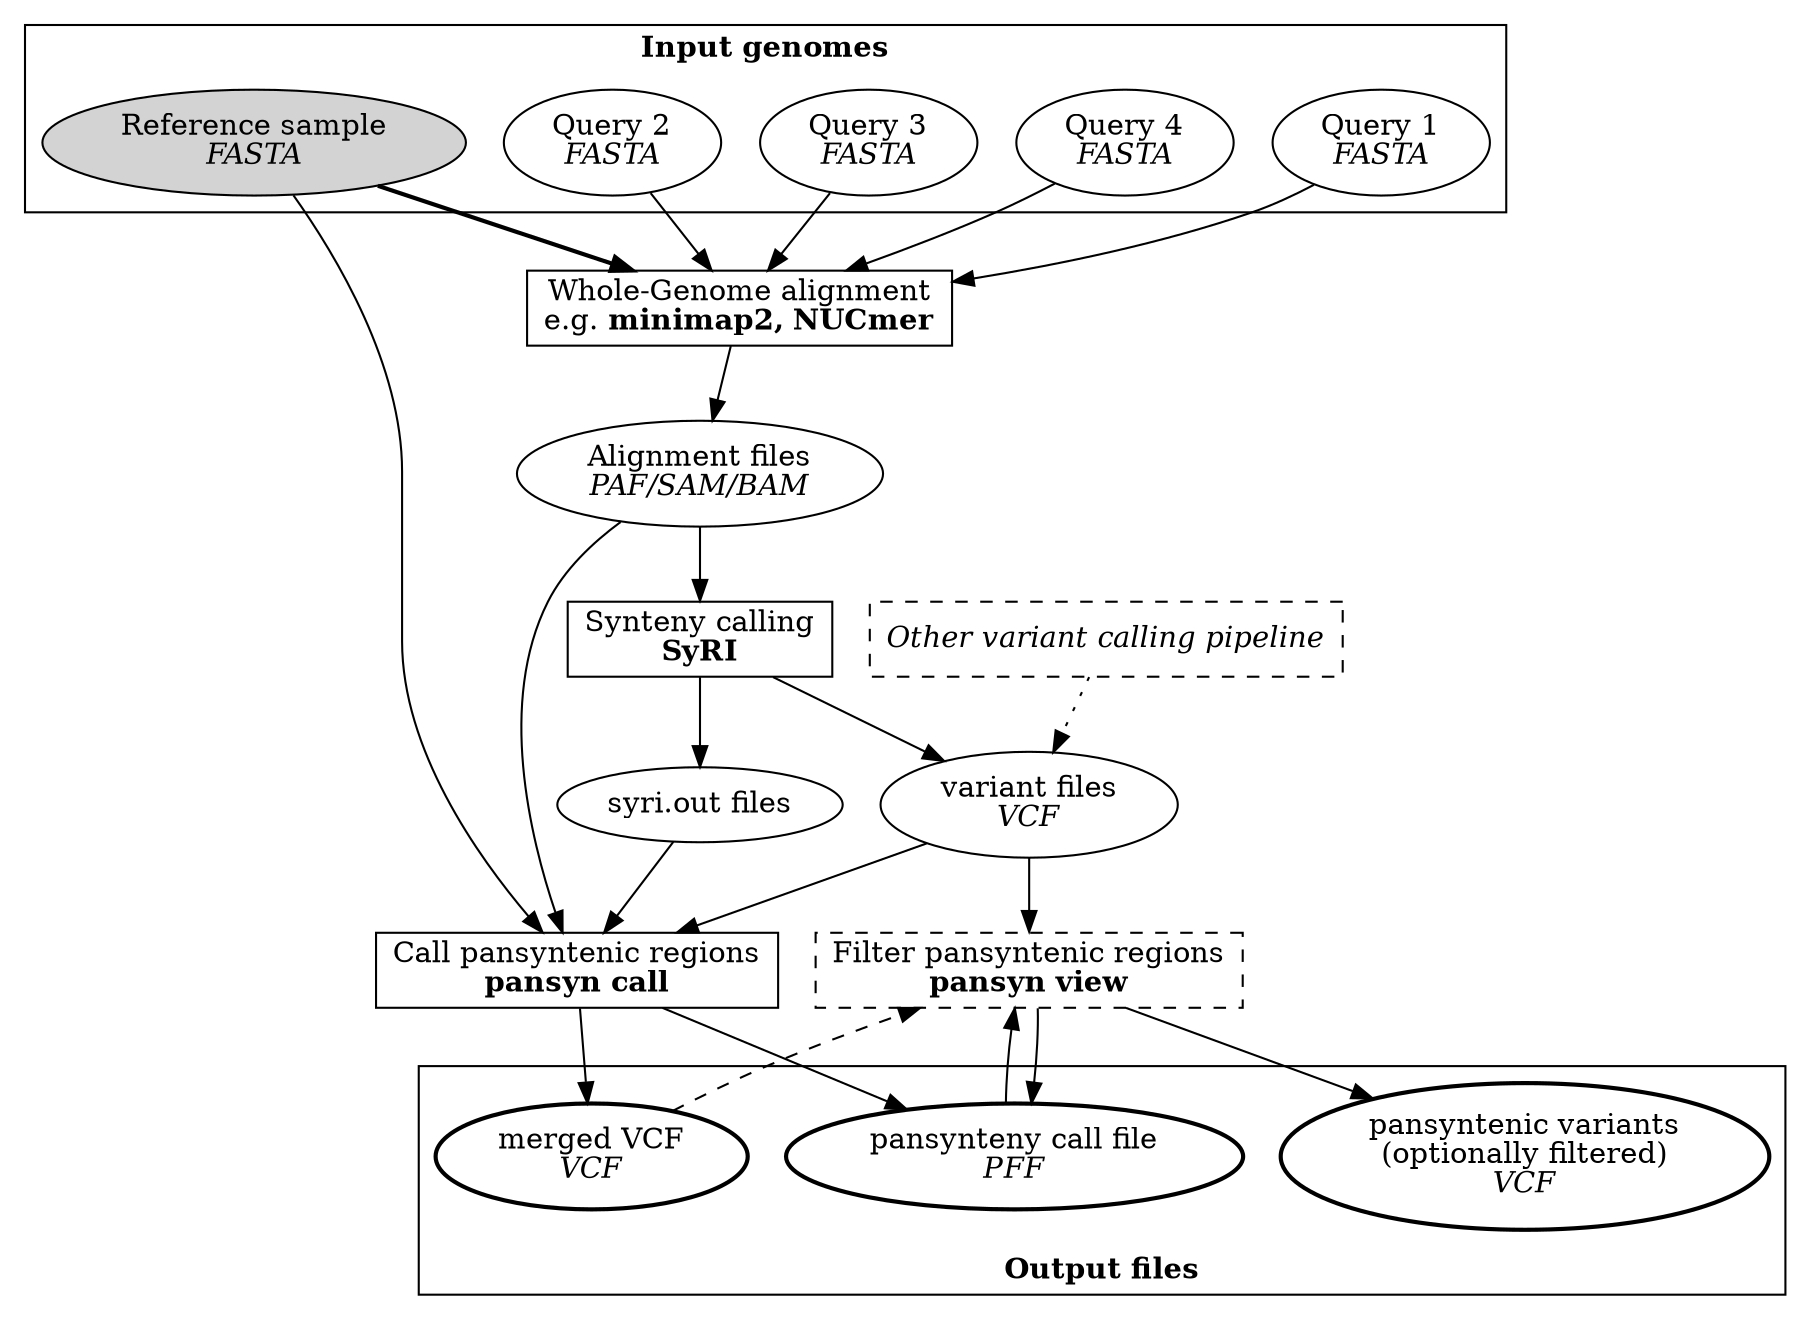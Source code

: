 digraph example{
	//rankdir = LR
	// input files
	subgraph cluster1{
			label="Input genomes";
			fontname="Times-Bold";
			ref[label=<Reference sample<br/><i>FASTA</i>>, style=filled];
			Q2[label=<Query 2<br/><i>FASTA</i>>];
			Q1[label=<Query 1<br/><i>FASTA</i>>];
			Q4[label=<Query 4<br/><i>FASTA</i>>];
			Q3[label=<Query 3<br/><i>FASTA</i>>];
	}

	{
		// intermediate files
		//node[style=dashed];
		syriout[label=<syri.out files>];
		vcfs[label=<variant files<br/><i>VCF</i>>];
		alns[label=<Alignment files<br/><i>PAF/SAM/BAM</i>>];
	}

	{
		// software tools
		node[shape=box];
		aligner [label=<Whole-Genome alignment<br/>e.g. <b>minimap2, NUCmer</b>>]
		SyRI [label=<Synteny calling<br/><b>SyRI</b>>];
		call [label=<Call pansyntenic regions<br/><b>pansyn call</b>>];
		callers [label="Other variant calling pipeline", fontname="Times-Italic", style=dashed];
		view [label=<Filter pansyntenic regions<br/><b>pansyn view</b>>, style=dashed];
	}

	subgraph cluster2{
		// output files
		label="Output files";
		fontname="Times-Bold";
		labelloc=b;
		node[style=bold];
		vcf [label=<merged VCF<br/><i>VCF</i>>];
		pff [label=<pansynteny call file<br/><i>PFF</i>>];
		filtered [label=<pansyntenic variants<br/>(optionally filtered)<br/><i>VCF</i>>];
	}

	Q1 -> aligner;
	Q2 -> aligner;
	Q3 -> aligner;
	Q4 -> aligner;
	ref -> aligner[style=bold];

	aligner -> alns -> SyRI -> syriout;
	SyRI -> vcfs
	callers -> vcfs [style=dotted];

	ref -> call -> pff;
	vcfs -> call -> vcf;
	syriout -> call;
	alns -> call;

	pff -> view -> pff;
	vcf -> view [style=dashed];
	vcfs -> view -> filtered;




}
